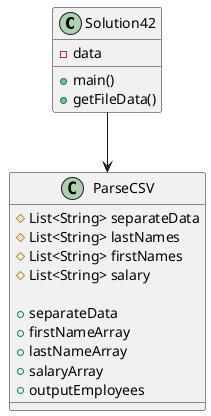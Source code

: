 @startuml
class Solution42{
-data
'this will store the input/output file location

+main()
+getFileData()
}

class ParseCSV{
#List<String> separateData
#List<String> lastNames
#List<String> firstNames
#List<String> salary

+ separateData
+firstNameArray
+lastNameArray
+salaryArray
+outputEmployees
}

Solution42 --> ParseCSV
@enduml